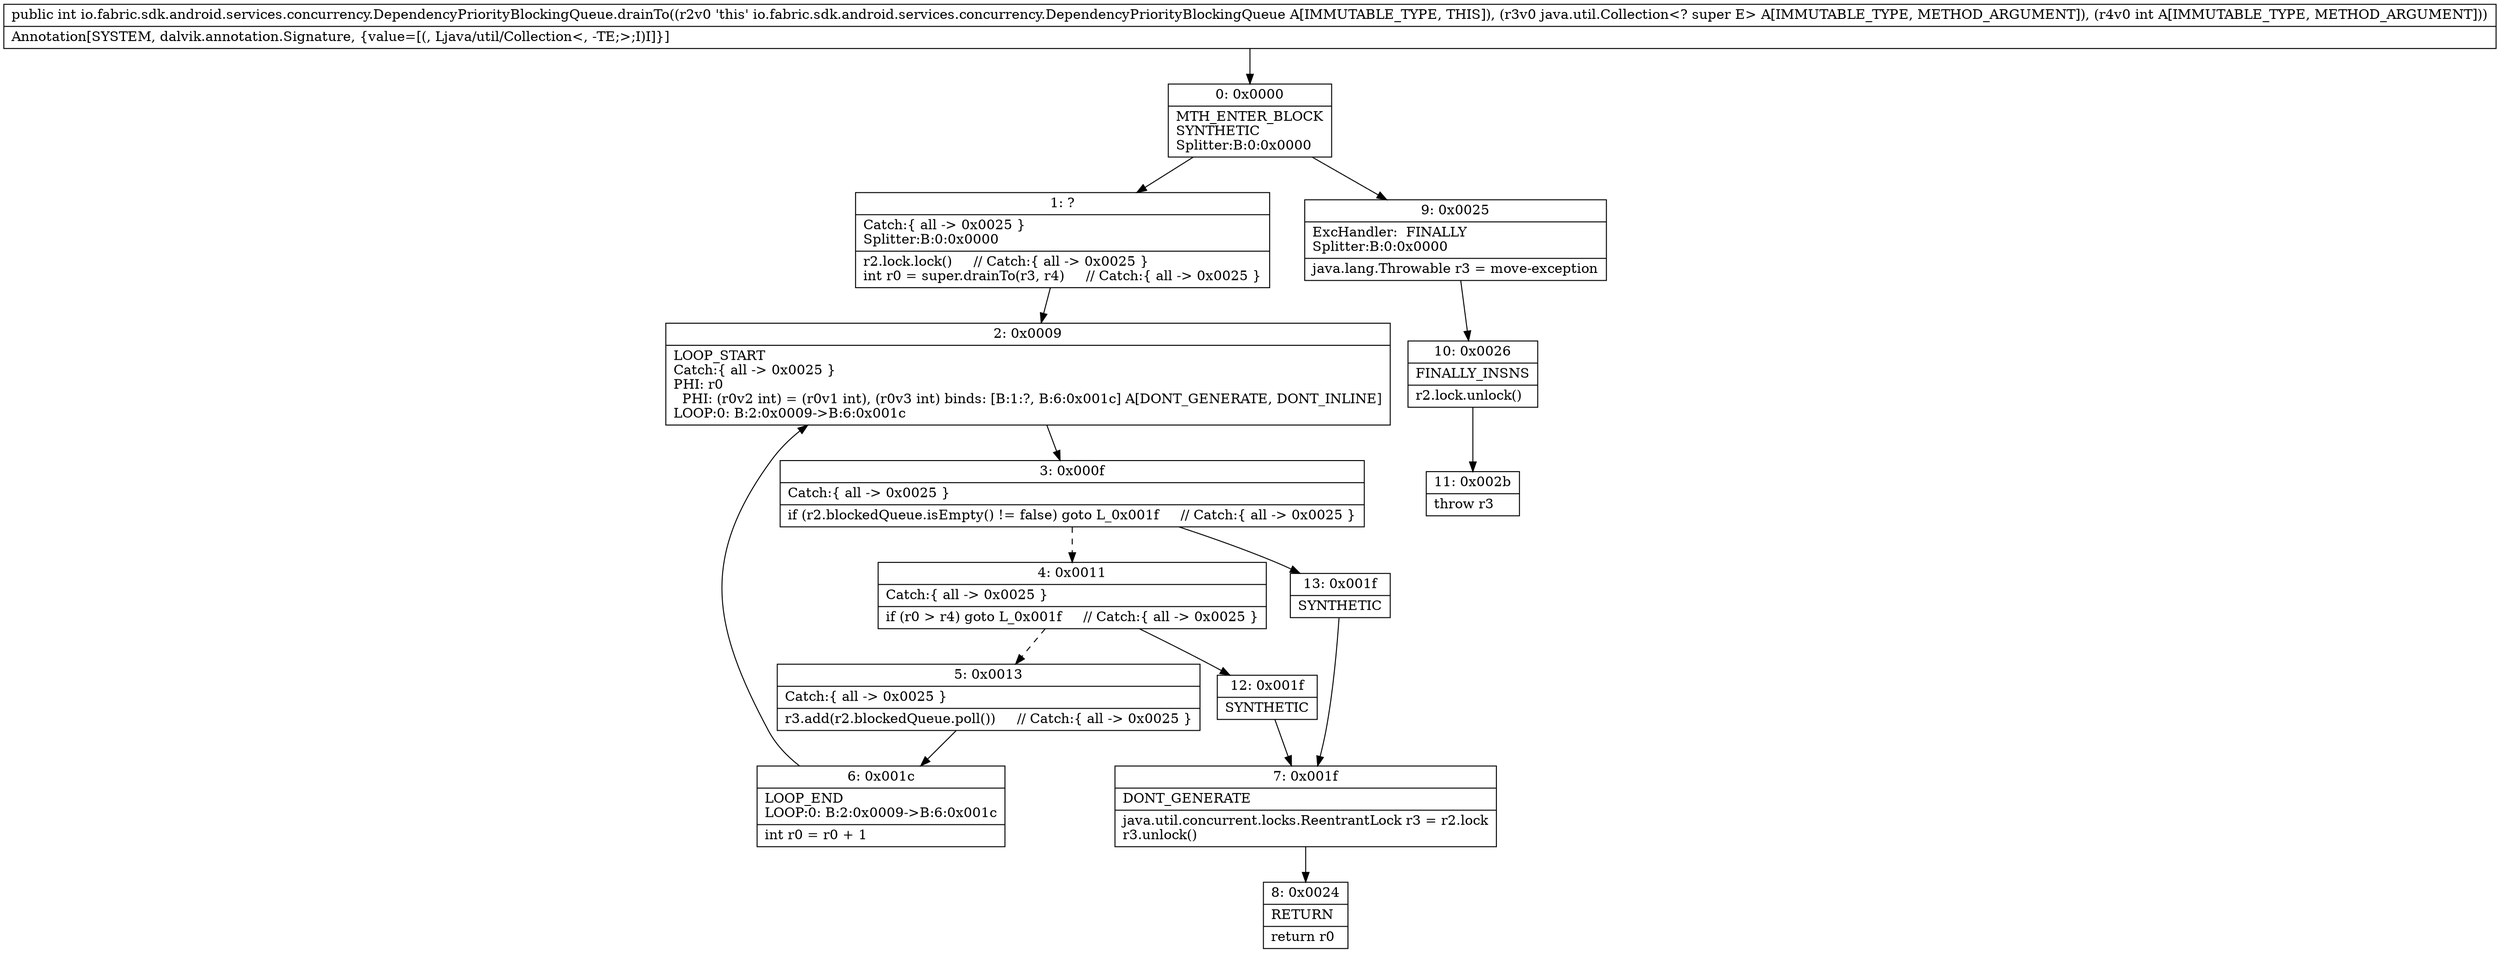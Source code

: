 digraph "CFG forio.fabric.sdk.android.services.concurrency.DependencyPriorityBlockingQueue.drainTo(Ljava\/util\/Collection;I)I" {
Node_0 [shape=record,label="{0\:\ 0x0000|MTH_ENTER_BLOCK\lSYNTHETIC\lSplitter:B:0:0x0000\l}"];
Node_1 [shape=record,label="{1\:\ ?|Catch:\{ all \-\> 0x0025 \}\lSplitter:B:0:0x0000\l|r2.lock.lock()     \/\/ Catch:\{ all \-\> 0x0025 \}\lint r0 = super.drainTo(r3, r4)     \/\/ Catch:\{ all \-\> 0x0025 \}\l}"];
Node_2 [shape=record,label="{2\:\ 0x0009|LOOP_START\lCatch:\{ all \-\> 0x0025 \}\lPHI: r0 \l  PHI: (r0v2 int) = (r0v1 int), (r0v3 int) binds: [B:1:?, B:6:0x001c] A[DONT_GENERATE, DONT_INLINE]\lLOOP:0: B:2:0x0009\-\>B:6:0x001c\l}"];
Node_3 [shape=record,label="{3\:\ 0x000f|Catch:\{ all \-\> 0x0025 \}\l|if (r2.blockedQueue.isEmpty() != false) goto L_0x001f     \/\/ Catch:\{ all \-\> 0x0025 \}\l}"];
Node_4 [shape=record,label="{4\:\ 0x0011|Catch:\{ all \-\> 0x0025 \}\l|if (r0 \> r4) goto L_0x001f     \/\/ Catch:\{ all \-\> 0x0025 \}\l}"];
Node_5 [shape=record,label="{5\:\ 0x0013|Catch:\{ all \-\> 0x0025 \}\l|r3.add(r2.blockedQueue.poll())     \/\/ Catch:\{ all \-\> 0x0025 \}\l}"];
Node_6 [shape=record,label="{6\:\ 0x001c|LOOP_END\lLOOP:0: B:2:0x0009\-\>B:6:0x001c\l|int r0 = r0 + 1\l}"];
Node_7 [shape=record,label="{7\:\ 0x001f|DONT_GENERATE\l|java.util.concurrent.locks.ReentrantLock r3 = r2.lock\lr3.unlock()\l}"];
Node_8 [shape=record,label="{8\:\ 0x0024|RETURN\l|return r0\l}"];
Node_9 [shape=record,label="{9\:\ 0x0025|ExcHandler:  FINALLY\lSplitter:B:0:0x0000\l|java.lang.Throwable r3 = move\-exception\l}"];
Node_10 [shape=record,label="{10\:\ 0x0026|FINALLY_INSNS\l|r2.lock.unlock()\l}"];
Node_11 [shape=record,label="{11\:\ 0x002b|throw r3\l}"];
Node_12 [shape=record,label="{12\:\ 0x001f|SYNTHETIC\l}"];
Node_13 [shape=record,label="{13\:\ 0x001f|SYNTHETIC\l}"];
MethodNode[shape=record,label="{public int io.fabric.sdk.android.services.concurrency.DependencyPriorityBlockingQueue.drainTo((r2v0 'this' io.fabric.sdk.android.services.concurrency.DependencyPriorityBlockingQueue A[IMMUTABLE_TYPE, THIS]), (r3v0 java.util.Collection\<? super E\> A[IMMUTABLE_TYPE, METHOD_ARGUMENT]), (r4v0 int A[IMMUTABLE_TYPE, METHOD_ARGUMENT]))  | Annotation[SYSTEM, dalvik.annotation.Signature, \{value=[(, Ljava\/util\/Collection\<, \-TE;\>;I)I]\}]\l}"];
MethodNode -> Node_0;
Node_0 -> Node_1;
Node_0 -> Node_9;
Node_1 -> Node_2;
Node_2 -> Node_3;
Node_3 -> Node_4[style=dashed];
Node_3 -> Node_13;
Node_4 -> Node_5[style=dashed];
Node_4 -> Node_12;
Node_5 -> Node_6;
Node_6 -> Node_2;
Node_7 -> Node_8;
Node_9 -> Node_10;
Node_10 -> Node_11;
Node_12 -> Node_7;
Node_13 -> Node_7;
}

